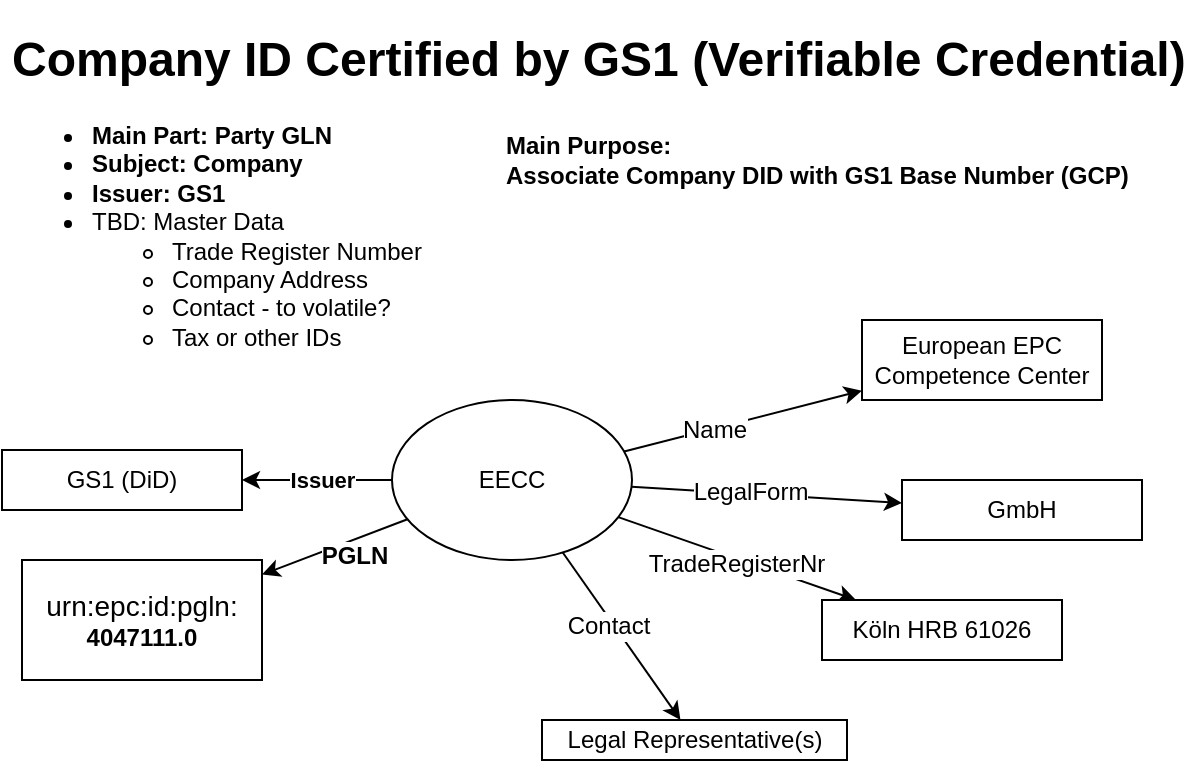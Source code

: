 <mxfile version="13.7.3" type="device" pages="5"><diagram id="Y7XOVt6Xr6JELqULG8D_" name="PGLN"><mxGraphModel dx="948" dy="523" grid="1" gridSize="10" guides="1" tooltips="1" connect="1" arrows="1" fold="1" page="1" pageScale="1" pageWidth="850" pageHeight="1100" math="0" shadow="0"><root><mxCell id="0"/><mxCell id="1" parent="0"/><mxCell id="pX8W7aOScPhvHPG5Zej3-17" value="&lt;h1&gt;Company ID Certified by GS1 (Verifiable Credential)&lt;br&gt;&lt;/h1&gt;&lt;ul&gt;&lt;li&gt;&lt;b&gt;Main Part: Party GLN&lt;/b&gt;&lt;/li&gt;&lt;li&gt;&lt;b&gt;Subject: Company&lt;/b&gt;&lt;/li&gt;&lt;li&gt;&lt;b&gt;Issuer: GS1&lt;br&gt;&lt;/b&gt;&lt;/li&gt;&lt;li&gt;TBD: Master Data&lt;/li&gt;&lt;ul&gt;&lt;li&gt;Trade Register Number&lt;/li&gt;&lt;li&gt;Company Address&lt;/li&gt;&lt;li&gt;Contact - to volatile?&lt;br&gt;&lt;/li&gt;&lt;li&gt;Tax or other IDs&lt;/li&gt;&lt;/ul&gt;&lt;/ul&gt;" style="text;html=1;strokeColor=none;fillColor=none;spacing=5;spacingTop=-20;whiteSpace=wrap;overflow=hidden;rounded=0;fontSize=12;" parent="1" vertex="1"><mxGeometry x="110" y="160" width="600" height="190" as="geometry"/></mxCell><mxCell id="pX8W7aOScPhvHPG5Zej3-3" value="" style="rounded=0;orthogonalLoop=1;jettySize=auto;html=1;" parent="1" source="pX8W7aOScPhvHPG5Zej3-1" target="pX8W7aOScPhvHPG5Zej3-2" edge="1"><mxGeometry relative="1" as="geometry"/></mxCell><mxCell id="pX8W7aOScPhvHPG5Zej3-4" value="PGLN" style="edgeLabel;html=1;align=center;verticalAlign=middle;resizable=0;points=[];fontSize=12;fontStyle=1" parent="pX8W7aOScPhvHPG5Zej3-3" vertex="1" connectable="0"><mxGeometry x="0.2" y="2" relative="1" as="geometry"><mxPoint x="15.57" y="-0.24" as="offset"/></mxGeometry></mxCell><mxCell id="pX8W7aOScPhvHPG5Zej3-6" value="" style="rounded=0;orthogonalLoop=1;jettySize=auto;html=1;fontSize=12;" parent="1" source="pX8W7aOScPhvHPG5Zej3-1" target="pX8W7aOScPhvHPG5Zej3-5" edge="1"><mxGeometry relative="1" as="geometry"/></mxCell><mxCell id="pX8W7aOScPhvHPG5Zej3-13" value="TradeRegisterNr" style="edgeLabel;html=1;align=center;verticalAlign=middle;resizable=0;points=[];fontSize=12;" parent="pX8W7aOScPhvHPG5Zej3-6" vertex="1" connectable="0"><mxGeometry x="-0.3" relative="1" as="geometry"><mxPoint x="16.58" y="9.17" as="offset"/></mxGeometry></mxCell><mxCell id="pX8W7aOScPhvHPG5Zej3-8" value="" style="rounded=0;orthogonalLoop=1;jettySize=auto;html=1;fontSize=12;" parent="1" source="pX8W7aOScPhvHPG5Zej3-1" target="pX8W7aOScPhvHPG5Zej3-7" edge="1"><mxGeometry relative="1" as="geometry"/></mxCell><mxCell id="pX8W7aOScPhvHPG5Zej3-9" value="Name" style="edgeLabel;html=1;align=center;verticalAlign=middle;resizable=0;points=[];fontSize=12;" parent="pX8W7aOScPhvHPG5Zej3-8" vertex="1" connectable="0"><mxGeometry x="-0.25" relative="1" as="geometry"><mxPoint as="offset"/></mxGeometry></mxCell><mxCell id="pX8W7aOScPhvHPG5Zej3-15" value="" style="edgeStyle=none;rounded=0;orthogonalLoop=1;jettySize=auto;html=1;fontSize=12;" parent="1" source="pX8W7aOScPhvHPG5Zej3-1" target="pX8W7aOScPhvHPG5Zej3-14" edge="1"><mxGeometry relative="1" as="geometry"/></mxCell><mxCell id="pX8W7aOScPhvHPG5Zej3-16" value="Contact" style="edgeLabel;html=1;align=center;verticalAlign=middle;resizable=0;points=[];fontSize=12;" parent="pX8W7aOScPhvHPG5Zej3-15" vertex="1" connectable="0"><mxGeometry x="0.081" relative="1" as="geometry"><mxPoint x="-9.48" y="-9.04" as="offset"/></mxGeometry></mxCell><mxCell id="pX8W7aOScPhvHPG5Zej3-18" value="" style="edgeStyle=none;rounded=0;orthogonalLoop=1;jettySize=auto;html=1;fontSize=12;" parent="1" source="pX8W7aOScPhvHPG5Zej3-1" target="pX8W7aOScPhvHPG5Zej3-17" edge="1"><mxGeometry relative="1" as="geometry"/></mxCell><mxCell id="pX8W7aOScPhvHPG5Zej3-20" value="" style="edgeStyle=none;rounded=0;orthogonalLoop=1;jettySize=auto;html=1;fontSize=12;" parent="1" source="pX8W7aOScPhvHPG5Zej3-1" target="pX8W7aOScPhvHPG5Zej3-19" edge="1"><mxGeometry relative="1" as="geometry"/></mxCell><mxCell id="pX8W7aOScPhvHPG5Zej3-21" value="LegalForm" style="edgeLabel;html=1;align=center;verticalAlign=middle;resizable=0;points=[];fontSize=12;" parent="pX8W7aOScPhvHPG5Zej3-20" vertex="1" connectable="0"><mxGeometry x="-0.131" y="1" relative="1" as="geometry"><mxPoint as="offset"/></mxGeometry></mxCell><mxCell id="IkzvyG8fxQEG4yfhSo3U-2" value="" style="rounded=0;orthogonalLoop=1;jettySize=auto;html=1;" edge="1" parent="1" source="pX8W7aOScPhvHPG5Zej3-1" target="IkzvyG8fxQEG4yfhSo3U-1"><mxGeometry relative="1" as="geometry"/></mxCell><mxCell id="IkzvyG8fxQEG4yfhSo3U-3" value="Issuer" style="edgeLabel;html=1;align=center;verticalAlign=middle;resizable=0;points=[];fontStyle=1" vertex="1" connectable="0" parent="IkzvyG8fxQEG4yfhSo3U-2"><mxGeometry x="-0.399" y="1" relative="1" as="geometry"><mxPoint x="-12.62" y="-1" as="offset"/></mxGeometry></mxCell><mxCell id="pX8W7aOScPhvHPG5Zej3-1" value="EECC" style="ellipse;whiteSpace=wrap;html=1;" parent="1" vertex="1"><mxGeometry x="305" y="350" width="120" height="80" as="geometry"/></mxCell><mxCell id="pX8W7aOScPhvHPG5Zej3-2" value="&lt;div style=&quot;box-sizing: border-box ; font-family: &amp;#34;segoe ui&amp;#34; , , &amp;#34;apple color emoji&amp;#34; , &amp;#34;segoe ui emoji&amp;#34; , sans-serif ; font-size: 14px ; font-style: normal ; font-weight: 400 ; letter-spacing: normal ; text-indent: 0px ; text-transform: none ; word-spacing: 0px&quot;&gt;urn:epc:id:pgln:&lt;/div&gt;4047111.0" style="whiteSpace=wrap;html=1;fontStyle=1" parent="1" vertex="1"><mxGeometry x="120" y="430" width="120" height="60" as="geometry"/></mxCell><mxCell id="pX8W7aOScPhvHPG5Zej3-5" value="Köln HRB 61026" style="whiteSpace=wrap;html=1;" parent="1" vertex="1"><mxGeometry x="520" y="450" width="120" height="30" as="geometry"/></mxCell><mxCell id="pX8W7aOScPhvHPG5Zej3-7" value="European EPC Competence Center" style="whiteSpace=wrap;html=1;" parent="1" vertex="1"><mxGeometry x="540" y="310" width="120" height="40" as="geometry"/></mxCell><mxCell id="pX8W7aOScPhvHPG5Zej3-14" value="Legal Representative(s)" style="whiteSpace=wrap;html=1;" parent="1" vertex="1"><mxGeometry x="380" y="510" width="152.5" height="20" as="geometry"/></mxCell><mxCell id="pX8W7aOScPhvHPG5Zej3-19" value="GmbH" style="whiteSpace=wrap;html=1;" parent="1" vertex="1"><mxGeometry x="560" y="390" width="120" height="30" as="geometry"/></mxCell><mxCell id="pX8W7aOScPhvHPG5Zej3-22" value="&lt;div align=&quot;left&quot;&gt;Main Purpose: &lt;br&gt;&lt;/div&gt;&lt;div align=&quot;left&quot;&gt;Associate Company DID with GS1 Base Number (GCP)&lt;br&gt;&lt;/div&gt;" style="text;html=1;strokeColor=none;fillColor=none;align=left;verticalAlign=middle;whiteSpace=wrap;rounded=0;fontSize=12;fontStyle=1" parent="1" vertex="1"><mxGeometry x="360" y="210" width="315" height="40" as="geometry"/></mxCell><mxCell id="IkzvyG8fxQEG4yfhSo3U-1" value="GS1 (DiD)" style="whiteSpace=wrap;html=1;" vertex="1" parent="1"><mxGeometry x="110" y="375" width="120" height="30" as="geometry"/></mxCell></root></mxGraphModel></diagram><diagram name="GTIN" id="U5gSxWc6vE7HNZ4zwm8i"><mxGraphModel dx="1137" dy="627" grid="1" gridSize="10" guides="1" tooltips="1" connect="1" arrows="1" fold="1" page="1" pageScale="1" pageWidth="850" pageHeight="1100" math="0" shadow="0"><root><mxCell id="cDbPZUgEsIbeRQv2fpq0-0"/><mxCell id="cDbPZUgEsIbeRQv2fpq0-1" parent="cDbPZUgEsIbeRQv2fpq0-0"/><mxCell id="cDbPZUgEsIbeRQv2fpq0-2" value="&lt;h1&gt;GTIN Certified by GS1 (Verifiable Credential)&lt;br&gt;&lt;/h1&gt;&lt;ul&gt;&lt;li&gt;&lt;b&gt;Main Part: GTIN&lt;/b&gt;&lt;/li&gt;&lt;li&gt;&lt;b&gt;Subject: Item Class (abstract model!)&lt;/b&gt;&lt;/li&gt;&lt;li&gt;&lt;b&gt;Issuer: PGLN holder (Company)&lt;br&gt;&lt;/b&gt;&lt;/li&gt;&lt;li&gt;Master Data&lt;/li&gt;&lt;ul&gt;&lt;li&gt;Generic: Size, Weight,..&lt;/li&gt;&lt;li&gt;Specific: Digital Type Label&lt;/li&gt;&lt;li&gt;TBD: Masterdate in seperate credentials?&lt;br&gt;&lt;/li&gt;&lt;/ul&gt;&lt;/ul&gt;" style="text;html=1;strokeColor=none;fillColor=none;spacing=5;spacingTop=-20;whiteSpace=wrap;overflow=hidden;rounded=0;fontSize=12;" parent="cDbPZUgEsIbeRQv2fpq0-1" vertex="1"><mxGeometry x="110" y="160" width="600" height="190" as="geometry"/></mxCell><mxCell id="cDbPZUgEsIbeRQv2fpq0-3" value="" style="rounded=0;orthogonalLoop=1;jettySize=auto;html=1;" parent="cDbPZUgEsIbeRQv2fpq0-1" source="cDbPZUgEsIbeRQv2fpq0-14" target="cDbPZUgEsIbeRQv2fpq0-15" edge="1"><mxGeometry relative="1" as="geometry"/></mxCell><mxCell id="cDbPZUgEsIbeRQv2fpq0-4" value="GTIN" style="edgeLabel;html=1;align=center;verticalAlign=middle;resizable=0;points=[];fontSize=12;fontStyle=1" parent="cDbPZUgEsIbeRQv2fpq0-3" vertex="1" connectable="0"><mxGeometry x="0.2" y="2" relative="1" as="geometry"><mxPoint x="15.57" y="-0.24" as="offset"/></mxGeometry></mxCell><mxCell id="cDbPZUgEsIbeRQv2fpq0-7" value="" style="rounded=0;orthogonalLoop=1;jettySize=auto;html=1;fontSize=12;" parent="cDbPZUgEsIbeRQv2fpq0-1" source="cDbPZUgEsIbeRQv2fpq0-14" target="cDbPZUgEsIbeRQv2fpq0-17" edge="1"><mxGeometry relative="1" as="geometry"/></mxCell><mxCell id="cDbPZUgEsIbeRQv2fpq0-8" value="Name" style="edgeLabel;html=1;align=center;verticalAlign=middle;resizable=0;points=[];fontSize=12;" parent="cDbPZUgEsIbeRQv2fpq0-7" vertex="1" connectable="0"><mxGeometry x="-0.25" relative="1" as="geometry"><mxPoint as="offset"/></mxGeometry></mxCell><mxCell id="cDbPZUgEsIbeRQv2fpq0-11" value="" style="edgeStyle=none;rounded=0;orthogonalLoop=1;jettySize=auto;html=1;fontSize=12;" parent="cDbPZUgEsIbeRQv2fpq0-1" source="cDbPZUgEsIbeRQv2fpq0-14" target="cDbPZUgEsIbeRQv2fpq0-2" edge="1"><mxGeometry relative="1" as="geometry"/></mxCell><mxCell id="2WqEBjjTvNkWZYt_PTJS-7" value="" style="edgeStyle=none;rounded=0;orthogonalLoop=1;jettySize=auto;html=1;fontSize=12;" parent="cDbPZUgEsIbeRQv2fpq0-1" source="cDbPZUgEsIbeRQv2fpq0-14" target="2WqEBjjTvNkWZYt_PTJS-6" edge="1"><mxGeometry relative="1" as="geometry"/></mxCell><mxCell id="2WqEBjjTvNkWZYt_PTJS-8" value="Load Capacity" style="edgeLabel;html=1;align=center;verticalAlign=middle;resizable=0;points=[];fontSize=12;" parent="2WqEBjjTvNkWZYt_PTJS-7" vertex="1" connectable="0"><mxGeometry x="0.286" y="-1" relative="1" as="geometry"><mxPoint x="-7.06" y="-9.29" as="offset"/></mxGeometry></mxCell><mxCell id="2WqEBjjTvNkWZYt_PTJS-10" value="" style="edgeStyle=none;rounded=0;orthogonalLoop=1;jettySize=auto;html=1;fontSize=12;" parent="cDbPZUgEsIbeRQv2fpq0-1" source="cDbPZUgEsIbeRQv2fpq0-14" target="2WqEBjjTvNkWZYt_PTJS-9" edge="1"><mxGeometry relative="1" as="geometry"/></mxCell><mxCell id="2WqEBjjTvNkWZYt_PTJS-11" value="Size" style="edgeLabel;html=1;align=center;verticalAlign=middle;resizable=0;points=[];fontSize=12;" parent="2WqEBjjTvNkWZYt_PTJS-10" vertex="1" connectable="0"><mxGeometry x="0.447" y="2" relative="1" as="geometry"><mxPoint x="-38.23" y="-14.47" as="offset"/></mxGeometry></mxCell><mxCell id="2WqEBjjTvNkWZYt_PTJS-13" value="" style="edgeStyle=none;rounded=0;orthogonalLoop=1;jettySize=auto;html=1;fontSize=12;" parent="cDbPZUgEsIbeRQv2fpq0-1" source="cDbPZUgEsIbeRQv2fpq0-14" target="2WqEBjjTvNkWZYt_PTJS-12" edge="1"><mxGeometry relative="1" as="geometry"/></mxCell><mxCell id="2WqEBjjTvNkWZYt_PTJS-14" value="Weight" style="edgeLabel;html=1;align=center;verticalAlign=middle;resizable=0;points=[];fontSize=12;" parent="2WqEBjjTvNkWZYt_PTJS-13" vertex="1" connectable="0"><mxGeometry x="-0.178" y="-1" relative="1" as="geometry"><mxPoint as="offset"/></mxGeometry></mxCell><mxCell id="2WqEBjjTvNkWZYt_PTJS-16" value="" style="edgeStyle=none;rounded=0;orthogonalLoop=1;jettySize=auto;html=1;fontSize=12;" parent="cDbPZUgEsIbeRQv2fpq0-1" source="cDbPZUgEsIbeRQv2fpq0-14" target="2WqEBjjTvNkWZYt_PTJS-15" edge="1"><mxGeometry relative="1" as="geometry"/></mxCell><mxCell id="2WqEBjjTvNkWZYt_PTJS-17" value="interestingProperties" style="edgeLabel;html=1;align=center;verticalAlign=middle;resizable=0;points=[];fontSize=12;" parent="2WqEBjjTvNkWZYt_PTJS-16" vertex="1" connectable="0"><mxGeometry x="0.368" y="1" relative="1" as="geometry"><mxPoint as="offset"/></mxGeometry></mxCell><mxCell id="1-6ZH0H_uw-j4KNA8jga-3" value="" style="edgeStyle=none;rounded=0;orthogonalLoop=1;jettySize=auto;html=1;" edge="1" parent="cDbPZUgEsIbeRQv2fpq0-1" source="cDbPZUgEsIbeRQv2fpq0-14" target="1-6ZH0H_uw-j4KNA8jga-2"><mxGeometry relative="1" as="geometry"/></mxCell><mxCell id="1-6ZH0H_uw-j4KNA8jga-4" value="Issuer" style="edgeLabel;html=1;align=center;verticalAlign=middle;resizable=0;points=[];fontStyle=1" vertex="1" connectable="0" parent="1-6ZH0H_uw-j4KNA8jga-3"><mxGeometry x="0.273" y="1" relative="1" as="geometry"><mxPoint as="offset"/></mxGeometry></mxCell><mxCell id="cDbPZUgEsIbeRQv2fpq0-14" value="Awesome Thing&lt;br&gt;(abstract)" style="ellipse;whiteSpace=wrap;html=1;" parent="cDbPZUgEsIbeRQv2fpq0-1" vertex="1"><mxGeometry x="365" y="350" width="120" height="80" as="geometry"/></mxCell><mxCell id="cDbPZUgEsIbeRQv2fpq0-15" value="urn:epc:idpat:sgtin:&lt;br&gt;4047111.012.*" style="whiteSpace=wrap;html=1;fontStyle=1" parent="cDbPZUgEsIbeRQv2fpq0-1" vertex="1"><mxGeometry x="110" y="320" width="190" height="60" as="geometry"/></mxCell><mxCell id="cDbPZUgEsIbeRQv2fpq0-17" value="Awesome Thing" style="whiteSpace=wrap;html=1;" parent="cDbPZUgEsIbeRQv2fpq0-1" vertex="1"><mxGeometry x="320" y="510" width="120" height="30" as="geometry"/></mxCell><mxCell id="cDbPZUgEsIbeRQv2fpq0-20" value="&lt;div align=&quot;left&quot;&gt;Main Purpose: &lt;br&gt;&lt;/div&gt;&lt;div align=&quot;left&quot;&gt;&lt;ul&gt;&lt;li&gt;Publish Item Class&lt;/li&gt;&lt;li&gt;Associate DID and and GTIN&lt;/li&gt;&lt;li&gt;Certify Masterdata Correctness&lt;br&gt;&lt;/li&gt;&lt;/ul&gt;&lt;/div&gt;" style="text;html=1;strokeColor=none;fillColor=none;align=left;verticalAlign=middle;whiteSpace=wrap;rounded=0;fontSize=12;fontStyle=1" parent="cDbPZUgEsIbeRQv2fpq0-1" vertex="1"><mxGeometry x="440" y="210" width="230" height="80" as="geometry"/></mxCell><mxCell id="2WqEBjjTvNkWZYt_PTJS-6" value="100 KW" style="whiteSpace=wrap;html=1;" parent="cDbPZUgEsIbeRQv2fpq0-1" vertex="1"><mxGeometry x="590" y="360" width="120" height="20" as="geometry"/></mxCell><mxCell id="2WqEBjjTvNkWZYt_PTJS-9" value="50 cm x 50 cm x 1m" style="whiteSpace=wrap;html=1;" parent="cDbPZUgEsIbeRQv2fpq0-1" vertex="1"><mxGeometry x="590" y="410" width="120" height="30" as="geometry"/></mxCell><mxCell id="2WqEBjjTvNkWZYt_PTJS-12" value="250 kg" style="whiteSpace=wrap;html=1;" parent="cDbPZUgEsIbeRQv2fpq0-1" vertex="1"><mxGeometry x="550" y="470" width="120" height="20" as="geometry"/></mxCell><mxCell id="2WqEBjjTvNkWZYt_PTJS-15" value="..." style="whiteSpace=wrap;html=1;" parent="cDbPZUgEsIbeRQv2fpq0-1" vertex="1"><mxGeometry x="450" y="500" width="120" height="20" as="geometry"/></mxCell><mxCell id="CCA0WEtdo5dv6jWkw4Vg-1" value="" style="edgeStyle=none;rounded=0;orthogonalLoop=1;jettySize=auto;html=1;" edge="1" parent="cDbPZUgEsIbeRQv2fpq0-1" source="1-6ZH0H_uw-j4KNA8jga-2" target="CCA0WEtdo5dv6jWkw4Vg-0"><mxGeometry relative="1" as="geometry"/></mxCell><mxCell id="gzhNC2AwBmaZuKz3_9dz-0" value="Holder" style="edgeLabel;html=1;align=center;verticalAlign=middle;resizable=0;points=[];" vertex="1" connectable="0" parent="CCA0WEtdo5dv6jWkw4Vg-1"><mxGeometry x="-0.583" y="-1" relative="1" as="geometry"><mxPoint x="1" y="9.71" as="offset"/></mxGeometry></mxCell><mxCell id="1-6ZH0H_uw-j4KNA8jga-2" value="&lt;div style=&quot;box-sizing: border-box ; font-family: &amp;#34;segoe ui&amp;#34; , , &amp;#34;apple color emoji&amp;#34; , &amp;#34;segoe ui emoji&amp;#34; , sans-serif ; font-size: 14px ; font-style: normal ; font-weight: 400 ; letter-spacing: normal ; text-indent: 0px ; text-transform: none ; word-spacing: 0px&quot;&gt;urn:epc:id:pgln:&lt;/div&gt;4047111.0&lt;br&gt;" style="whiteSpace=wrap;html=1;" vertex="1" parent="cDbPZUgEsIbeRQv2fpq0-1"><mxGeometry x="120" y="410" width="120" height="60" as="geometry"/></mxCell><mxCell id="CCA0WEtdo5dv6jWkw4Vg-0" value="DiD" style="whiteSpace=wrap;html=1;" vertex="1" parent="cDbPZUgEsIbeRQv2fpq0-1"><mxGeometry x="120" y="520" width="120" height="20" as="geometry"/></mxCell></root></mxGraphModel></diagram><diagram name="SGLN" id="E5MoHsKudku5XLkRk8Lh"><mxGraphModel dx="948" dy="523" grid="1" gridSize="10" guides="1" tooltips="1" connect="1" arrows="1" fold="1" page="1" pageScale="1" pageWidth="850" pageHeight="1100" math="0" shadow="0"><root><mxCell id="HXT4KT_xeSyxdiGMZDMQ-0"/><mxCell id="HXT4KT_xeSyxdiGMZDMQ-1" parent="HXT4KT_xeSyxdiGMZDMQ-0"/><mxCell id="HXT4KT_xeSyxdiGMZDMQ-2" value="&lt;h1&gt;SGLN Certified by GS1 (Verifiable Credential)&lt;br&gt;&lt;/h1&gt;&lt;ul&gt;&lt;li&gt;&lt;b&gt;Main Part: SGLN&lt;/b&gt;&lt;/li&gt;&lt;li&gt;&lt;b&gt;Subject: Location (physical/digital/...)&lt;br&gt;&lt;/b&gt;&lt;/li&gt;&lt;li&gt;&lt;b&gt;Issuer: PGLN holder (Company)&lt;br&gt;&lt;/b&gt;&lt;/li&gt;&lt;li&gt;Master Data&lt;/li&gt;&lt;ul&gt;&lt;li&gt;coordinates&lt;/li&gt;&lt;li&gt;address&lt;/li&gt;&lt;li&gt;...&lt;br&gt;&lt;/li&gt;&lt;/ul&gt;&lt;/ul&gt;" style="text;html=1;strokeColor=none;fillColor=none;spacing=5;spacingTop=-20;whiteSpace=wrap;overflow=hidden;rounded=0;fontSize=12;" vertex="1" parent="HXT4KT_xeSyxdiGMZDMQ-1"><mxGeometry x="110" y="160" width="600" height="190" as="geometry"/></mxCell><mxCell id="HXT4KT_xeSyxdiGMZDMQ-3" value="" style="rounded=0;orthogonalLoop=1;jettySize=auto;html=1;" edge="1" parent="HXT4KT_xeSyxdiGMZDMQ-1" source="HXT4KT_xeSyxdiGMZDMQ-18" target="HXT4KT_xeSyxdiGMZDMQ-19"><mxGeometry relative="1" as="geometry"/></mxCell><mxCell id="HXT4KT_xeSyxdiGMZDMQ-4" value="GTIN" style="edgeLabel;html=1;align=center;verticalAlign=middle;resizable=0;points=[];fontSize=12;fontStyle=1" vertex="1" connectable="0" parent="HXT4KT_xeSyxdiGMZDMQ-3"><mxGeometry x="0.2" y="2" relative="1" as="geometry"><mxPoint x="15.57" y="-0.24" as="offset"/></mxGeometry></mxCell><mxCell id="HXT4KT_xeSyxdiGMZDMQ-5" value="" style="rounded=0;orthogonalLoop=1;jettySize=auto;html=1;fontSize=12;" edge="1" parent="HXT4KT_xeSyxdiGMZDMQ-1" source="HXT4KT_xeSyxdiGMZDMQ-18" target="HXT4KT_xeSyxdiGMZDMQ-20"><mxGeometry relative="1" as="geometry"/></mxCell><mxCell id="HXT4KT_xeSyxdiGMZDMQ-6" value="..." style="edgeLabel;html=1;align=center;verticalAlign=middle;resizable=0;points=[];fontSize=12;" vertex="1" connectable="0" parent="HXT4KT_xeSyxdiGMZDMQ-5"><mxGeometry x="-0.25" relative="1" as="geometry"><mxPoint as="offset"/></mxGeometry></mxCell><mxCell id="HXT4KT_xeSyxdiGMZDMQ-7" value="" style="edgeStyle=none;rounded=0;orthogonalLoop=1;jettySize=auto;html=1;fontSize=12;" edge="1" parent="HXT4KT_xeSyxdiGMZDMQ-1" source="HXT4KT_xeSyxdiGMZDMQ-18" target="HXT4KT_xeSyxdiGMZDMQ-2"><mxGeometry relative="1" as="geometry"/></mxCell><mxCell id="HXT4KT_xeSyxdiGMZDMQ-8" value="" style="edgeStyle=none;rounded=0;orthogonalLoop=1;jettySize=auto;html=1;fontSize=12;" edge="1" parent="HXT4KT_xeSyxdiGMZDMQ-1" source="HXT4KT_xeSyxdiGMZDMQ-18" target="HXT4KT_xeSyxdiGMZDMQ-22"><mxGeometry relative="1" as="geometry"/></mxCell><mxCell id="HXT4KT_xeSyxdiGMZDMQ-9" value="Latitude" style="edgeLabel;html=1;align=center;verticalAlign=middle;resizable=0;points=[];fontSize=12;" vertex="1" connectable="0" parent="HXT4KT_xeSyxdiGMZDMQ-8"><mxGeometry x="0.286" y="-1" relative="1" as="geometry"><mxPoint x="-7.06" y="-9.29" as="offset"/></mxGeometry></mxCell><mxCell id="HXT4KT_xeSyxdiGMZDMQ-10" value="" style="edgeStyle=none;rounded=0;orthogonalLoop=1;jettySize=auto;html=1;fontSize=12;" edge="1" parent="HXT4KT_xeSyxdiGMZDMQ-1" source="HXT4KT_xeSyxdiGMZDMQ-18" target="HXT4KT_xeSyxdiGMZDMQ-23"><mxGeometry relative="1" as="geometry"/></mxCell><mxCell id="HXT4KT_xeSyxdiGMZDMQ-11" value="Longitude" style="edgeLabel;html=1;align=center;verticalAlign=middle;resizable=0;points=[];fontSize=12;" vertex="1" connectable="0" parent="HXT4KT_xeSyxdiGMZDMQ-10"><mxGeometry x="0.447" y="2" relative="1" as="geometry"><mxPoint x="-21.09" y="-3.09" as="offset"/></mxGeometry></mxCell><mxCell id="HXT4KT_xeSyxdiGMZDMQ-12" value="" style="edgeStyle=none;rounded=0;orthogonalLoop=1;jettySize=auto;html=1;fontSize=12;" edge="1" parent="HXT4KT_xeSyxdiGMZDMQ-1" source="HXT4KT_xeSyxdiGMZDMQ-18" target="HXT4KT_xeSyxdiGMZDMQ-24"><mxGeometry relative="1" as="geometry"/></mxCell><mxCell id="HXT4KT_xeSyxdiGMZDMQ-13" value="Adress" style="edgeLabel;html=1;align=center;verticalAlign=middle;resizable=0;points=[];fontSize=12;" vertex="1" connectable="0" parent="HXT4KT_xeSyxdiGMZDMQ-12"><mxGeometry x="-0.178" y="-1" relative="1" as="geometry"><mxPoint as="offset"/></mxGeometry></mxCell><mxCell id="HXT4KT_xeSyxdiGMZDMQ-16" value="" style="edgeStyle=none;rounded=0;orthogonalLoop=1;jettySize=auto;html=1;" edge="1" parent="HXT4KT_xeSyxdiGMZDMQ-1" source="HXT4KT_xeSyxdiGMZDMQ-18" target="HXT4KT_xeSyxdiGMZDMQ-26"><mxGeometry relative="1" as="geometry"/></mxCell><mxCell id="HXT4KT_xeSyxdiGMZDMQ-17" value="Issuer" style="edgeLabel;html=1;align=center;verticalAlign=middle;resizable=0;points=[];fontStyle=1" vertex="1" connectable="0" parent="HXT4KT_xeSyxdiGMZDMQ-16"><mxGeometry x="0.273" y="1" relative="1" as="geometry"><mxPoint as="offset"/></mxGeometry></mxCell><mxCell id="HXT4KT_xeSyxdiGMZDMQ-18" value="Head Quater" style="ellipse;whiteSpace=wrap;html=1;" vertex="1" parent="HXT4KT_xeSyxdiGMZDMQ-1"><mxGeometry x="365" y="350" width="120" height="80" as="geometry"/></mxCell><mxCell id="HXT4KT_xeSyxdiGMZDMQ-19" value="urn:epc:idpat:sgln:&lt;br&gt;4047111.012.*" style="whiteSpace=wrap;html=1;fontStyle=1" vertex="1" parent="HXT4KT_xeSyxdiGMZDMQ-1"><mxGeometry x="110" y="320" width="190" height="60" as="geometry"/></mxCell><mxCell id="HXT4KT_xeSyxdiGMZDMQ-20" value="..." style="whiteSpace=wrap;html=1;" vertex="1" parent="HXT4KT_xeSyxdiGMZDMQ-1"><mxGeometry x="530" y="490" width="60" height="30" as="geometry"/></mxCell><mxCell id="HXT4KT_xeSyxdiGMZDMQ-21" value="&lt;div align=&quot;left&quot;&gt;Main Purpose: &lt;br&gt;&lt;/div&gt;&lt;div align=&quot;left&quot;&gt;&lt;ul&gt;&lt;li&gt;Publish Location&lt;/li&gt;&lt;li&gt;Associate DID and and SGLN&lt;/li&gt;&lt;li&gt;Certify Masterdata Correctness&lt;br&gt;&lt;/li&gt;&lt;/ul&gt;&lt;/div&gt;" style="text;html=1;strokeColor=none;fillColor=none;align=left;verticalAlign=middle;whiteSpace=wrap;rounded=0;fontSize=12;fontStyle=1" vertex="1" parent="HXT4KT_xeSyxdiGMZDMQ-1"><mxGeometry x="440" y="210" width="230" height="80" as="geometry"/></mxCell><mxCell id="HXT4KT_xeSyxdiGMZDMQ-22" value="50.942" style="whiteSpace=wrap;html=1;" vertex="1" parent="HXT4KT_xeSyxdiGMZDMQ-1"><mxGeometry x="580" y="340" width="120" height="20" as="geometry"/></mxCell><mxCell id="HXT4KT_xeSyxdiGMZDMQ-23" value="6.898" style="whiteSpace=wrap;html=1;" vertex="1" parent="HXT4KT_xeSyxdiGMZDMQ-1"><mxGeometry x="590" y="400" width="120" height="30" as="geometry"/></mxCell><mxCell id="HXT4KT_xeSyxdiGMZDMQ-24" value="Maarweg 133&lt;br&gt;50825 Köln" style="whiteSpace=wrap;html=1;" vertex="1" parent="HXT4KT_xeSyxdiGMZDMQ-1"><mxGeometry x="570" y="450" width="120" height="30" as="geometry"/></mxCell><mxCell id="WE7sFbePKn2NCy-ChZVh-1" value="" style="edgeStyle=none;rounded=0;orthogonalLoop=1;jettySize=auto;html=1;" edge="1" parent="HXT4KT_xeSyxdiGMZDMQ-1" source="HXT4KT_xeSyxdiGMZDMQ-26" target="WE7sFbePKn2NCy-ChZVh-0"><mxGeometry relative="1" as="geometry"/></mxCell><mxCell id="WE7sFbePKn2NCy-ChZVh-2" value="holder" style="edgeLabel;html=1;align=center;verticalAlign=middle;resizable=0;points=[];" vertex="1" connectable="0" parent="WE7sFbePKn2NCy-ChZVh-1"><mxGeometry x="-0.146" relative="1" as="geometry"><mxPoint as="offset"/></mxGeometry></mxCell><mxCell id="HXT4KT_xeSyxdiGMZDMQ-26" value="&lt;div style=&quot;box-sizing: border-box ; font-family: &amp;#34;segoe ui&amp;#34; , , &amp;#34;apple color emoji&amp;#34; , &amp;#34;segoe ui emoji&amp;#34; , sans-serif ; font-size: 14px ; font-style: normal ; font-weight: 400 ; letter-spacing: normal ; text-indent: 0px ; text-transform: none ; word-spacing: 0px&quot;&gt;urn:epc:id:pgln:&lt;/div&gt;4047111.0" style="whiteSpace=wrap;html=1;" vertex="1" parent="HXT4KT_xeSyxdiGMZDMQ-1"><mxGeometry x="120" y="410" width="120" height="60" as="geometry"/></mxCell><mxCell id="WE7sFbePKn2NCy-ChZVh-0" value="DiD" style="whiteSpace=wrap;html=1;" vertex="1" parent="HXT4KT_xeSyxdiGMZDMQ-1"><mxGeometry x="120" y="510" width="120" height="20" as="geometry"/></mxCell></root></mxGraphModel></diagram><diagram name="SGTIN" id="FMts_gZn2j1xQsWZGuBH"><mxGraphModel dx="948" dy="523" grid="1" gridSize="10" guides="1" tooltips="1" connect="1" arrows="1" fold="1" page="1" pageScale="1" pageWidth="850" pageHeight="1100" math="0" shadow="0"><root><mxCell id="Xqb5-57BOYQIQ4YuY7qv-0"/><mxCell id="Xqb5-57BOYQIQ4YuY7qv-1" parent="Xqb5-57BOYQIQ4YuY7qv-0"/><mxCell id="Xqb5-57BOYQIQ4YuY7qv-18" value="&lt;h1&gt;SGTIN Certified by GS1 (Verifiable Credential)&lt;br&gt;&lt;/h1&gt;&lt;ul&gt;&lt;li&gt;&lt;b&gt;Main Part: SGTIN&lt;/b&gt;&lt;/li&gt;&lt;li&gt;&lt;b&gt;Subject: Specific Individual Thing&lt;/b&gt;&lt;/li&gt;&lt;li&gt;&lt;b&gt;Issuer: GTIN holder (controller)&lt;br&gt;&lt;/b&gt;&lt;/li&gt;&lt;li&gt;Master Data&lt;/li&gt;&lt;ul&gt;&lt;li&gt;ILMD&lt;br&gt;&lt;/li&gt;&lt;/ul&gt;&lt;/ul&gt;" style="text;html=1;strokeColor=none;fillColor=none;spacing=5;spacingTop=-20;whiteSpace=wrap;overflow=hidden;rounded=0;fontSize=12;" parent="Xqb5-57BOYQIQ4YuY7qv-1" vertex="1"><mxGeometry x="110" y="160" width="600" height="190" as="geometry"/></mxCell><mxCell id="Xqb5-57BOYQIQ4YuY7qv-2" value="" style="rounded=0;orthogonalLoop=1;jettySize=auto;html=1;" parent="Xqb5-57BOYQIQ4YuY7qv-1" source="Xqb5-57BOYQIQ4YuY7qv-13" target="Xqb5-57BOYQIQ4YuY7qv-14" edge="1"><mxGeometry relative="1" as="geometry"/></mxCell><mxCell id="Xqb5-57BOYQIQ4YuY7qv-3" value="SGTIN" style="edgeLabel;html=1;align=center;verticalAlign=middle;resizable=0;points=[];fontSize=12;fontStyle=1" parent="Xqb5-57BOYQIQ4YuY7qv-2" vertex="1" connectable="0"><mxGeometry x="0.2" y="2" relative="1" as="geometry"><mxPoint x="15.57" y="-0.24" as="offset"/></mxGeometry></mxCell><mxCell id="Xqb5-57BOYQIQ4YuY7qv-10" value="" style="edgeStyle=none;rounded=0;orthogonalLoop=1;jettySize=auto;html=1;fontSize=12;" parent="Xqb5-57BOYQIQ4YuY7qv-1" source="Xqb5-57BOYQIQ4YuY7qv-13" target="Xqb5-57BOYQIQ4YuY7qv-18" edge="1"><mxGeometry relative="1" as="geometry"/></mxCell><mxCell id="Xqb5-57BOYQIQ4YuY7qv-11" value="" style="edgeStyle=none;rounded=0;orthogonalLoop=1;jettySize=auto;html=1;fontSize=12;" parent="Xqb5-57BOYQIQ4YuY7qv-1" source="Xqb5-57BOYQIQ4YuY7qv-13" target="Xqb5-57BOYQIQ4YuY7qv-19" edge="1"><mxGeometry relative="1" as="geometry"/></mxCell><mxCell id="Xqb5-57BOYQIQ4YuY7qv-12" value="Manufacturer" style="edgeLabel;html=1;align=center;verticalAlign=middle;resizable=0;points=[];fontSize=12;" parent="Xqb5-57BOYQIQ4YuY7qv-11" vertex="1" connectable="0"><mxGeometry x="-0.131" y="1" relative="1" as="geometry"><mxPoint as="offset"/></mxGeometry></mxCell><mxCell id="4S2mjL0iYn0wb3Nxq0Bd-1" value="" style="edgeStyle=none;rounded=0;orthogonalLoop=1;jettySize=auto;html=1;fontSize=12;" parent="Xqb5-57BOYQIQ4YuY7qv-1" source="Xqb5-57BOYQIQ4YuY7qv-13" target="4S2mjL0iYn0wb3Nxq0Bd-0" edge="1"><mxGeometry relative="1" as="geometry"/></mxCell><mxCell id="4S2mjL0iYn0wb3Nxq0Bd-2" value="ManufacturingDate" style="edgeLabel;html=1;align=center;verticalAlign=middle;resizable=0;points=[];fontSize=12;" parent="4S2mjL0iYn0wb3Nxq0Bd-1" vertex="1" connectable="0"><mxGeometry x="-0.474" y="-3" relative="1" as="geometry"><mxPoint x="31.79" y="-0.44" as="offset"/></mxGeometry></mxCell><mxCell id="ZzDvP3MxiS8OezsxSNWV-1" value="" style="edgeStyle=none;rounded=0;orthogonalLoop=1;jettySize=auto;html=1;" edge="1" parent="Xqb5-57BOYQIQ4YuY7qv-1" source="Xqb5-57BOYQIQ4YuY7qv-13" target="ZzDvP3MxiS8OezsxSNWV-0"><mxGeometry relative="1" as="geometry"/></mxCell><mxCell id="ZzDvP3MxiS8OezsxSNWV-2" value="Issuer" style="edgeLabel;html=1;align=center;verticalAlign=middle;resizable=0;points=[];fontStyle=1" vertex="1" connectable="0" parent="ZzDvP3MxiS8OezsxSNWV-1"><mxGeometry x="-0.126" y="1" relative="1" as="geometry"><mxPoint as="offset"/></mxGeometry></mxCell><mxCell id="hhwYdI1sz4EeQ-1Sbdh--1" value="" style="edgeStyle=none;rounded=0;orthogonalLoop=1;jettySize=auto;html=1;" edge="1" parent="Xqb5-57BOYQIQ4YuY7qv-1" source="Xqb5-57BOYQIQ4YuY7qv-13" target="hhwYdI1sz4EeQ-1Sbdh--0"><mxGeometry relative="1" as="geometry"/></mxCell><mxCell id="hhwYdI1sz4EeQ-1Sbdh--2" value="ManufacturingLocation" style="edgeLabel;html=1;align=center;verticalAlign=middle;resizable=0;points=[];" vertex="1" connectable="0" parent="hhwYdI1sz4EeQ-1Sbdh--1"><mxGeometry x="0.207" y="-1" relative="1" as="geometry"><mxPoint y="-8.66" as="offset"/></mxGeometry></mxCell><mxCell id="Xqb5-57BOYQIQ4YuY7qv-13" value="Awesome Thing&lt;br&gt;SN 012345" style="ellipse;whiteSpace=wrap;html=1;" parent="Xqb5-57BOYQIQ4YuY7qv-1" vertex="1"><mxGeometry x="365" y="350" width="120" height="80" as="geometry"/></mxCell><mxCell id="Xqb5-57BOYQIQ4YuY7qv-14" value="urn:epc:id:sgtin:&lt;br&gt;4047111.012.012345" style="whiteSpace=wrap;html=1;fontStyle=1" parent="Xqb5-57BOYQIQ4YuY7qv-1" vertex="1"><mxGeometry x="110" y="320" width="190" height="60" as="geometry"/></mxCell><mxCell id="2D6HtS8Y0K5eRMUQOyE8-4" value="" style="edgeStyle=none;rounded=0;orthogonalLoop=1;jettySize=auto;html=1;" edge="1" parent="Xqb5-57BOYQIQ4YuY7qv-1" source="Xqb5-57BOYQIQ4YuY7qv-19" target="2D6HtS8Y0K5eRMUQOyE8-3"><mxGeometry relative="1" as="geometry"/></mxCell><mxCell id="2D6HtS8Y0K5eRMUQOyE8-5" value="holder" style="edgeLabel;html=1;align=center;verticalAlign=middle;resizable=0;points=[];" vertex="1" connectable="0" parent="2D6HtS8Y0K5eRMUQOyE8-4"><mxGeometry x="-0.25" y="1" relative="1" as="geometry"><mxPoint as="offset"/></mxGeometry></mxCell><mxCell id="Xqb5-57BOYQIQ4YuY7qv-19" value="&lt;div style=&quot;box-sizing: border-box ; font-family: &amp;#34;segoe ui&amp;#34; , , &amp;#34;apple color emoji&amp;#34; , &amp;#34;segoe ui emoji&amp;#34; , sans-serif ; font-size: 14px ; font-style: normal ; font-weight: 400 ; letter-spacing: normal ; text-indent: 0px ; text-transform: none ; word-spacing: 0px&quot;&gt;urn:epc:id:pgln:&lt;/div&gt;4047111.0" style="whiteSpace=wrap;html=1;" parent="Xqb5-57BOYQIQ4YuY7qv-1" vertex="1"><mxGeometry x="570" y="340" width="120" height="50" as="geometry"/></mxCell><mxCell id="Xqb5-57BOYQIQ4YuY7qv-20" value="&lt;div align=&quot;left&quot;&gt;Main Purpose: &lt;br&gt;&lt;/div&gt;&lt;div align=&quot;left&quot;&gt;&lt;ul&gt;&lt;li&gt;Associate IoT DID with SGTIN&lt;/li&gt;&lt;li&gt;Certified reference to class master data&lt;br&gt;&lt;/li&gt;&lt;/ul&gt;&lt;/div&gt;" style="text;html=1;strokeColor=none;fillColor=none;align=left;verticalAlign=middle;whiteSpace=wrap;rounded=0;fontSize=12;fontStyle=1" parent="Xqb5-57BOYQIQ4YuY7qv-1" vertex="1"><mxGeometry x="375" y="210" width="295" height="70" as="geometry"/></mxCell><mxCell id="4S2mjL0iYn0wb3Nxq0Bd-0" value="2020-09-17 T 12:22" style="whiteSpace=wrap;html=1;" parent="Xqb5-57BOYQIQ4YuY7qv-1" vertex="1"><mxGeometry x="590" y="430" width="120" height="30" as="geometry"/></mxCell><mxCell id="2D6HtS8Y0K5eRMUQOyE8-1" value="" style="edgeStyle=none;rounded=0;orthogonalLoop=1;jettySize=auto;html=1;" edge="1" parent="Xqb5-57BOYQIQ4YuY7qv-1" source="ZzDvP3MxiS8OezsxSNWV-0" target="2D6HtS8Y0K5eRMUQOyE8-0"><mxGeometry relative="1" as="geometry"/></mxCell><mxCell id="2D6HtS8Y0K5eRMUQOyE8-2" value="holder" style="edgeLabel;html=1;align=center;verticalAlign=middle;resizable=0;points=[];" vertex="1" connectable="0" parent="2D6HtS8Y0K5eRMUQOyE8-1"><mxGeometry x="-0.387" y="1" relative="1" as="geometry"><mxPoint as="offset"/></mxGeometry></mxCell><mxCell id="ZzDvP3MxiS8OezsxSNWV-0" value="urn:epc:idpat:sgtin:&lt;br&gt;4047111.012.*" style="whiteSpace=wrap;html=1;" vertex="1" parent="Xqb5-57BOYQIQ4YuY7qv-1"><mxGeometry x="145" y="410" width="120" height="50" as="geometry"/></mxCell><mxCell id="2D6HtS8Y0K5eRMUQOyE8-7" value="" style="edgeStyle=none;rounded=0;orthogonalLoop=1;jettySize=auto;html=1;" edge="1" parent="Xqb5-57BOYQIQ4YuY7qv-1" source="hhwYdI1sz4EeQ-1Sbdh--0" target="2D6HtS8Y0K5eRMUQOyE8-6"><mxGeometry relative="1" as="geometry"/></mxCell><mxCell id="2D6HtS8Y0K5eRMUQOyE8-8" value="holder" style="edgeLabel;html=1;align=center;verticalAlign=middle;resizable=0;points=[];" vertex="1" connectable="0" parent="2D6HtS8Y0K5eRMUQOyE8-7"><mxGeometry x="-0.365" y="-1" relative="1" as="geometry"><mxPoint x="-5.71" y="1" as="offset"/></mxGeometry></mxCell><mxCell id="hhwYdI1sz4EeQ-1Sbdh--0" value="&lt;div style=&quot;box-sizing: border-box ; font-family: &amp;#34;segoe ui&amp;#34; , , &amp;#34;apple color emoji&amp;#34; , &amp;#34;segoe ui emoji&amp;#34; , sans-serif ; font-size: 14px ; font-style: normal ; font-weight: 400 ; letter-spacing: normal ; text-indent: 0px ; text-transform: none ; word-spacing: 0px&quot;&gt;urn:epc:id:sgln:&lt;/div&gt;4047111.0.01" style="whiteSpace=wrap;html=1;" vertex="1" parent="Xqb5-57BOYQIQ4YuY7qv-1"><mxGeometry x="485" y="480" width="130" height="50" as="geometry"/></mxCell><mxCell id="m_tqlfwFEn7YUwxbKlb0-2" style="edgeStyle=none;rounded=0;orthogonalLoop=1;jettySize=auto;html=1;exitX=0.5;exitY=1;exitDx=0;exitDy=0;" edge="1" parent="Xqb5-57BOYQIQ4YuY7qv-1" source="hhwYdI1sz4EeQ-1Sbdh--0" target="hhwYdI1sz4EeQ-1Sbdh--0"><mxGeometry relative="1" as="geometry"/></mxCell><mxCell id="2D6HtS8Y0K5eRMUQOyE8-0" value="DiD" style="whiteSpace=wrap;html=1;" vertex="1" parent="Xqb5-57BOYQIQ4YuY7qv-1"><mxGeometry x="145" y="500" width="120" height="20" as="geometry"/></mxCell><mxCell id="2D6HtS8Y0K5eRMUQOyE8-3" value="DiD" style="whiteSpace=wrap;html=1;" vertex="1" parent="Xqb5-57BOYQIQ4YuY7qv-1"><mxGeometry x="640" y="290" width="50" height="20" as="geometry"/></mxCell><mxCell id="2D6HtS8Y0K5eRMUQOyE8-6" value="DiD" style="whiteSpace=wrap;html=1;" vertex="1" parent="Xqb5-57BOYQIQ4YuY7qv-1"><mxGeometry x="370" y="510" width="55" height="25" as="geometry"/></mxCell></root></mxGraphModel></diagram><diagram name="GIAI" id="EEPoNGGaPi2Gf8Y8uY7x"><mxGraphModel dx="948" dy="523" grid="1" gridSize="10" guides="1" tooltips="1" connect="1" arrows="1" fold="1" page="1" pageScale="1" pageWidth="850" pageHeight="1100" math="0" shadow="0"><root><mxCell id="NuCzurOSB1mN5Jly_oUW-0"/><mxCell id="NuCzurOSB1mN5Jly_oUW-1" parent="NuCzurOSB1mN5Jly_oUW-0"/><mxCell id="NuCzurOSB1mN5Jly_oUW-2" value="&lt;h1&gt;GIAI Certified by GS1 (Verifiable Credential)&lt;br&gt;&lt;/h1&gt;&lt;ul&gt;&lt;li&gt;&lt;b&gt;Main Part: GIAI&lt;/b&gt;&lt;/li&gt;&lt;li&gt;&lt;b&gt;Subject: Specific Individual Thing&lt;/b&gt;&lt;/li&gt;&lt;li&gt;&lt;b&gt;Issued by: PGLN holder (Owner)&lt;/b&gt;&lt;/li&gt;&lt;/ul&gt;" style="text;html=1;strokeColor=none;fillColor=none;spacing=5;spacingTop=-20;whiteSpace=wrap;overflow=hidden;rounded=0;fontSize=12;" parent="NuCzurOSB1mN5Jly_oUW-1" vertex="1"><mxGeometry x="110" y="160" width="600" height="190" as="geometry"/></mxCell><mxCell id="NuCzurOSB1mN5Jly_oUW-3" value="" style="rounded=0;orthogonalLoop=1;jettySize=auto;html=1;" parent="NuCzurOSB1mN5Jly_oUW-1" source="NuCzurOSB1mN5Jly_oUW-10" target="NuCzurOSB1mN5Jly_oUW-11" edge="1"><mxGeometry relative="1" as="geometry"/></mxCell><mxCell id="NuCzurOSB1mN5Jly_oUW-4" value="GIAI" style="edgeLabel;html=1;align=center;verticalAlign=middle;resizable=0;points=[];fontSize=12;fontStyle=1" parent="NuCzurOSB1mN5Jly_oUW-3" vertex="1" connectable="0"><mxGeometry x="0.2" y="2" relative="1" as="geometry"><mxPoint x="8.46" y="0.03" as="offset"/></mxGeometry></mxCell><mxCell id="NuCzurOSB1mN5Jly_oUW-8" value="" style="edgeStyle=none;rounded=0;orthogonalLoop=1;jettySize=auto;html=1;fontSize=12;" parent="NuCzurOSB1mN5Jly_oUW-1" source="NuCzurOSB1mN5Jly_oUW-10" target="NuCzurOSB1mN5Jly_oUW-14" edge="1"><mxGeometry relative="1" as="geometry"/></mxCell><mxCell id="NuCzurOSB1mN5Jly_oUW-9" value="Issuer" style="edgeLabel;html=1;align=center;verticalAlign=middle;resizable=0;points=[];fontSize=12;" parent="NuCzurOSB1mN5Jly_oUW-8" vertex="1" connectable="0"><mxGeometry x="-0.474" y="-3" relative="1" as="geometry"><mxPoint x="-17.31" y="9.33" as="offset"/></mxGeometry></mxCell><mxCell id="5nSoCnhWPvLuJrbgZKs4-1" value="" style="edgeStyle=none;rounded=0;orthogonalLoop=1;jettySize=auto;html=1;fontSize=12;" parent="NuCzurOSB1mN5Jly_oUW-1" source="NuCzurOSB1mN5Jly_oUW-10" target="5nSoCnhWPvLuJrbgZKs4-0" edge="1"><mxGeometry relative="1" as="geometry"/></mxCell><mxCell id="5nSoCnhWPvLuJrbgZKs4-2" value="aquiredAt" style="edgeLabel;html=1;align=center;verticalAlign=middle;resizable=0;points=[];fontSize=12;" parent="5nSoCnhWPvLuJrbgZKs4-1" vertex="1" connectable="0"><mxGeometry x="0.485" y="2" relative="1" as="geometry"><mxPoint x="13.23" y="18.97" as="offset"/></mxGeometry></mxCell><mxCell id="NuCzurOSB1mN5Jly_oUW-10" value="Awesome Thing&lt;br&gt;SN 012345" style="ellipse;whiteSpace=wrap;html=1;" parent="NuCzurOSB1mN5Jly_oUW-1" vertex="1"><mxGeometry x="340" y="380" width="120" height="80" as="geometry"/></mxCell><mxCell id="NuCzurOSB1mN5Jly_oUW-11" value="urn:epc:id:giai:&lt;br&gt;614141.123" style="whiteSpace=wrap;html=1;fontStyle=1" parent="NuCzurOSB1mN5Jly_oUW-1" vertex="1"><mxGeometry x="90" y="340" width="190" height="60" as="geometry"/></mxCell><mxCell id="NuCzurOSB1mN5Jly_oUW-13" value="&lt;div align=&quot;left&quot;&gt;Main Purpose: &lt;br&gt;&lt;/div&gt;&lt;div align=&quot;left&quot;&gt;&lt;ul&gt;&lt;li&gt;Associate IoT DID with GIAI&lt;/li&gt;&lt;li&gt;Controlled by Owner&lt;br&gt;&lt;/li&gt;&lt;/ul&gt;&lt;/div&gt;" style="text;html=1;strokeColor=none;fillColor=none;align=left;verticalAlign=middle;whiteSpace=wrap;rounded=0;fontSize=12;fontStyle=1" parent="NuCzurOSB1mN5Jly_oUW-1" vertex="1"><mxGeometry x="375" y="210" width="295" height="70" as="geometry"/></mxCell><mxCell id="NE7oNb32cGvgP_ggMFOr-1" value="" style="edgeStyle=none;rounded=0;orthogonalLoop=1;jettySize=auto;html=1;" edge="1" parent="NuCzurOSB1mN5Jly_oUW-1" source="NuCzurOSB1mN5Jly_oUW-14" target="NE7oNb32cGvgP_ggMFOr-0"><mxGeometry relative="1" as="geometry"/></mxCell><mxCell id="NE7oNb32cGvgP_ggMFOr-2" value="holder" style="edgeLabel;html=1;align=center;verticalAlign=middle;resizable=0;points=[];" vertex="1" connectable="0" parent="NE7oNb32cGvgP_ggMFOr-1"><mxGeometry x="-0.585" y="1" relative="1" as="geometry"><mxPoint x="-1" y="3.81" as="offset"/></mxGeometry></mxCell><mxCell id="NuCzurOSB1mN5Jly_oUW-14" value="&lt;div style=&quot;box-sizing: border-box ; font-family: &amp;#34;segoe ui&amp;#34; , , &amp;#34;apple color emoji&amp;#34; , &amp;#34;segoe ui emoji&amp;#34; , sans-serif ; font-size: 14px ; font-style: normal ; font-weight: 400 ; letter-spacing: normal ; text-indent: 0px ; text-transform: none ; word-spacing: 0px&quot;&gt;urn:epc:id:pgln:&lt;/div&gt;614141.0" style="whiteSpace=wrap;html=1;" parent="NuCzurOSB1mN5Jly_oUW-1" vertex="1"><mxGeometry x="130" y="430" width="140" height="50" as="geometry"/></mxCell><mxCell id="5nSoCnhWPvLuJrbgZKs4-0" value="2020-09-17 T 11:29" style="whiteSpace=wrap;html=1;" parent="NuCzurOSB1mN5Jly_oUW-1" vertex="1"><mxGeometry x="450" y="310" width="120" height="30" as="geometry"/></mxCell><mxCell id="NE7oNb32cGvgP_ggMFOr-0" value="DiD" style="whiteSpace=wrap;html=1;" vertex="1" parent="NuCzurOSB1mN5Jly_oUW-1"><mxGeometry x="160" y="510" width="80" height="25" as="geometry"/></mxCell></root></mxGraphModel></diagram></mxfile>